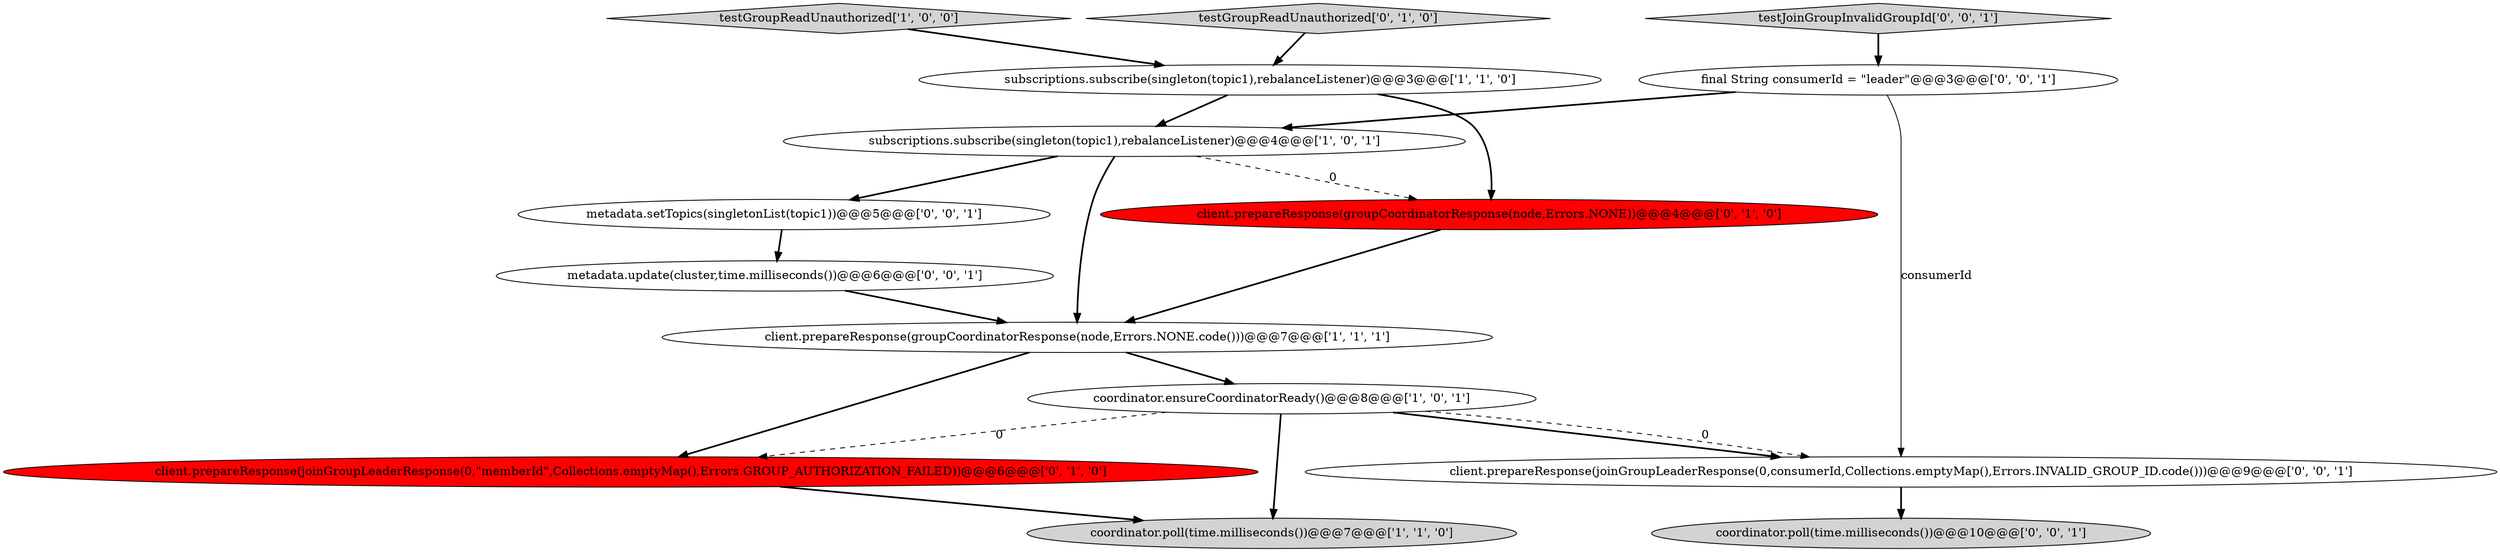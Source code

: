 digraph {
7 [style = filled, label = "client.prepareResponse(joinGroupLeaderResponse(0,\"memberId\",Collections.emptyMap(),Errors.GROUP_AUTHORIZATION_FAILED))@@@6@@@['0', '1', '0']", fillcolor = red, shape = ellipse image = "AAA1AAABBB2BBB"];
14 [style = filled, label = "metadata.setTopics(singletonList(topic1))@@@5@@@['0', '0', '1']", fillcolor = white, shape = ellipse image = "AAA0AAABBB3BBB"];
4 [style = filled, label = "client.prepareResponse(groupCoordinatorResponse(node,Errors.NONE.code()))@@@7@@@['1', '1', '1']", fillcolor = white, shape = ellipse image = "AAA0AAABBB1BBB"];
3 [style = filled, label = "subscriptions.subscribe(singleton(topic1),rebalanceListener)@@@4@@@['1', '0', '1']", fillcolor = white, shape = ellipse image = "AAA0AAABBB1BBB"];
13 [style = filled, label = "final String consumerId = \"leader\"@@@3@@@['0', '0', '1']", fillcolor = white, shape = ellipse image = "AAA0AAABBB3BBB"];
1 [style = filled, label = "testGroupReadUnauthorized['1', '0', '0']", fillcolor = lightgray, shape = diamond image = "AAA0AAABBB1BBB"];
2 [style = filled, label = "subscriptions.subscribe(singleton(topic1),rebalanceListener)@@@3@@@['1', '1', '0']", fillcolor = white, shape = ellipse image = "AAA0AAABBB1BBB"];
8 [style = filled, label = "testGroupReadUnauthorized['0', '1', '0']", fillcolor = lightgray, shape = diamond image = "AAA0AAABBB2BBB"];
0 [style = filled, label = "coordinator.ensureCoordinatorReady()@@@8@@@['1', '0', '1']", fillcolor = white, shape = ellipse image = "AAA0AAABBB1BBB"];
10 [style = filled, label = "testJoinGroupInvalidGroupId['0', '0', '1']", fillcolor = lightgray, shape = diamond image = "AAA0AAABBB3BBB"];
11 [style = filled, label = "metadata.update(cluster,time.milliseconds())@@@6@@@['0', '0', '1']", fillcolor = white, shape = ellipse image = "AAA0AAABBB3BBB"];
5 [style = filled, label = "coordinator.poll(time.milliseconds())@@@7@@@['1', '1', '0']", fillcolor = lightgray, shape = ellipse image = "AAA0AAABBB1BBB"];
6 [style = filled, label = "client.prepareResponse(groupCoordinatorResponse(node,Errors.NONE))@@@4@@@['0', '1', '0']", fillcolor = red, shape = ellipse image = "AAA1AAABBB2BBB"];
9 [style = filled, label = "client.prepareResponse(joinGroupLeaderResponse(0,consumerId,Collections.emptyMap(),Errors.INVALID_GROUP_ID.code()))@@@9@@@['0', '0', '1']", fillcolor = white, shape = ellipse image = "AAA0AAABBB3BBB"];
12 [style = filled, label = "coordinator.poll(time.milliseconds())@@@10@@@['0', '0', '1']", fillcolor = lightgray, shape = ellipse image = "AAA0AAABBB3BBB"];
0->9 [style = bold, label=""];
3->6 [style = dashed, label="0"];
2->6 [style = bold, label=""];
13->9 [style = solid, label="consumerId"];
2->3 [style = bold, label=""];
11->4 [style = bold, label=""];
3->14 [style = bold, label=""];
3->4 [style = bold, label=""];
4->7 [style = bold, label=""];
4->0 [style = bold, label=""];
6->4 [style = bold, label=""];
7->5 [style = bold, label=""];
13->3 [style = bold, label=""];
8->2 [style = bold, label=""];
10->13 [style = bold, label=""];
1->2 [style = bold, label=""];
9->12 [style = bold, label=""];
0->9 [style = dashed, label="0"];
0->7 [style = dashed, label="0"];
14->11 [style = bold, label=""];
0->5 [style = bold, label=""];
}
